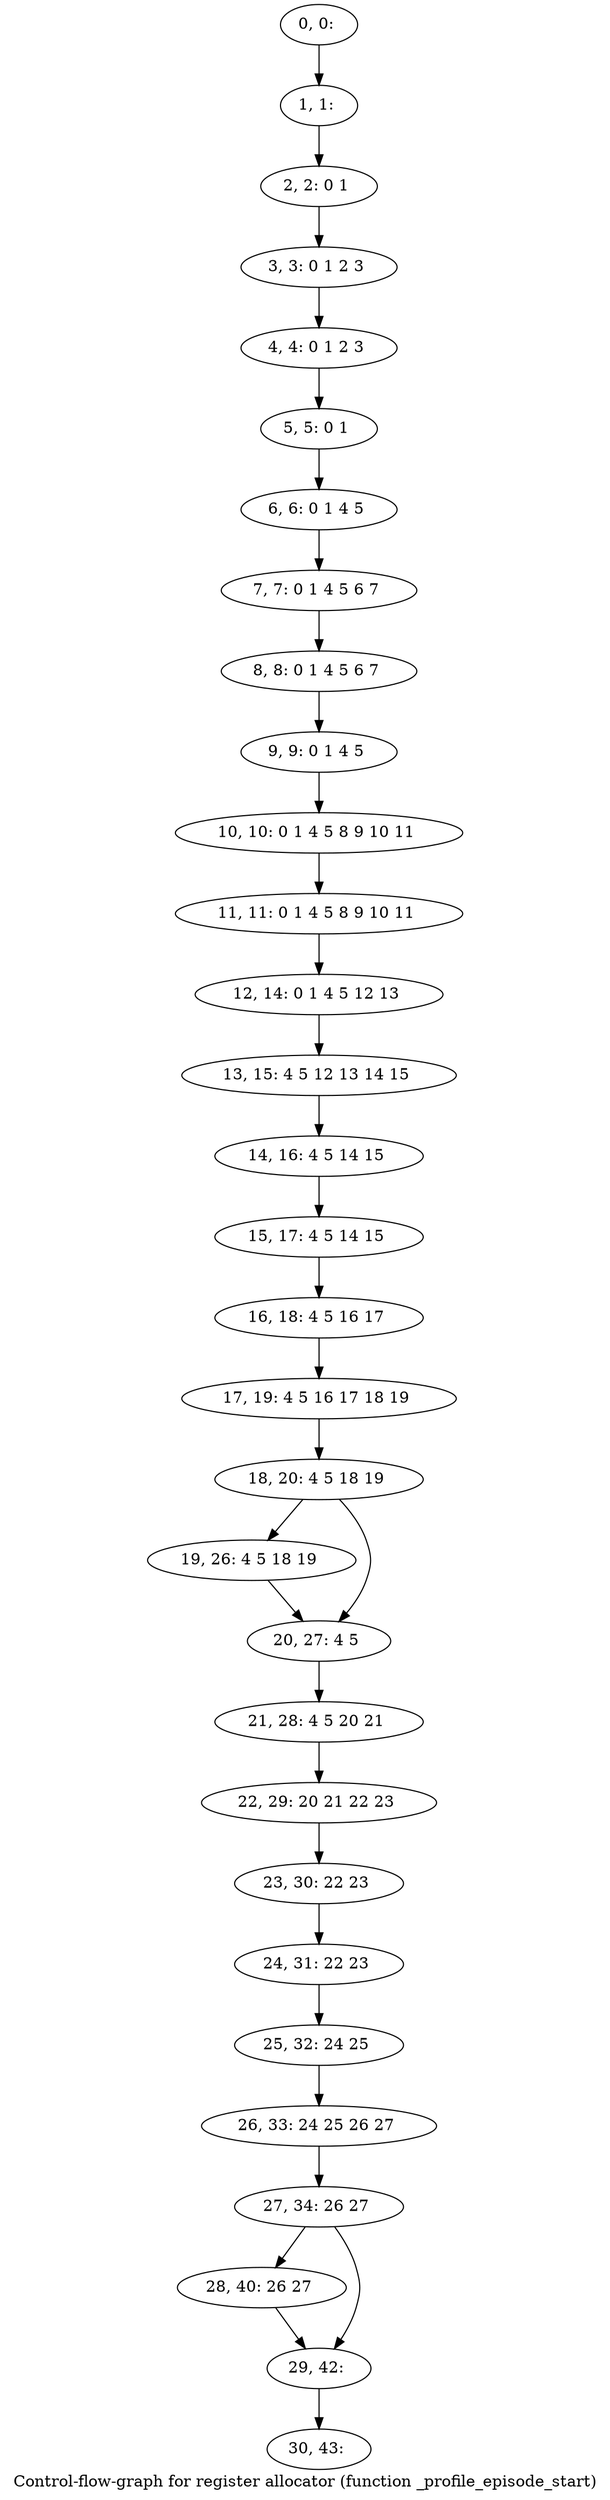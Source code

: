 digraph G {
graph [label="Control-flow-graph for register allocator (function _profile_episode_start)"]
0[label="0, 0: "];
1[label="1, 1: "];
2[label="2, 2: 0 1 "];
3[label="3, 3: 0 1 2 3 "];
4[label="4, 4: 0 1 2 3 "];
5[label="5, 5: 0 1 "];
6[label="6, 6: 0 1 4 5 "];
7[label="7, 7: 0 1 4 5 6 7 "];
8[label="8, 8: 0 1 4 5 6 7 "];
9[label="9, 9: 0 1 4 5 "];
10[label="10, 10: 0 1 4 5 8 9 10 11 "];
11[label="11, 11: 0 1 4 5 8 9 10 11 "];
12[label="12, 14: 0 1 4 5 12 13 "];
13[label="13, 15: 4 5 12 13 14 15 "];
14[label="14, 16: 4 5 14 15 "];
15[label="15, 17: 4 5 14 15 "];
16[label="16, 18: 4 5 16 17 "];
17[label="17, 19: 4 5 16 17 18 19 "];
18[label="18, 20: 4 5 18 19 "];
19[label="19, 26: 4 5 18 19 "];
20[label="20, 27: 4 5 "];
21[label="21, 28: 4 5 20 21 "];
22[label="22, 29: 20 21 22 23 "];
23[label="23, 30: 22 23 "];
24[label="24, 31: 22 23 "];
25[label="25, 32: 24 25 "];
26[label="26, 33: 24 25 26 27 "];
27[label="27, 34: 26 27 "];
28[label="28, 40: 26 27 "];
29[label="29, 42: "];
30[label="30, 43: "];
0->1 ;
1->2 ;
2->3 ;
3->4 ;
4->5 ;
5->6 ;
6->7 ;
7->8 ;
8->9 ;
9->10 ;
10->11 ;
11->12 ;
12->13 ;
13->14 ;
14->15 ;
15->16 ;
16->17 ;
17->18 ;
18->19 ;
18->20 ;
19->20 ;
20->21 ;
21->22 ;
22->23 ;
23->24 ;
24->25 ;
25->26 ;
26->27 ;
27->28 ;
27->29 ;
28->29 ;
29->30 ;
}
